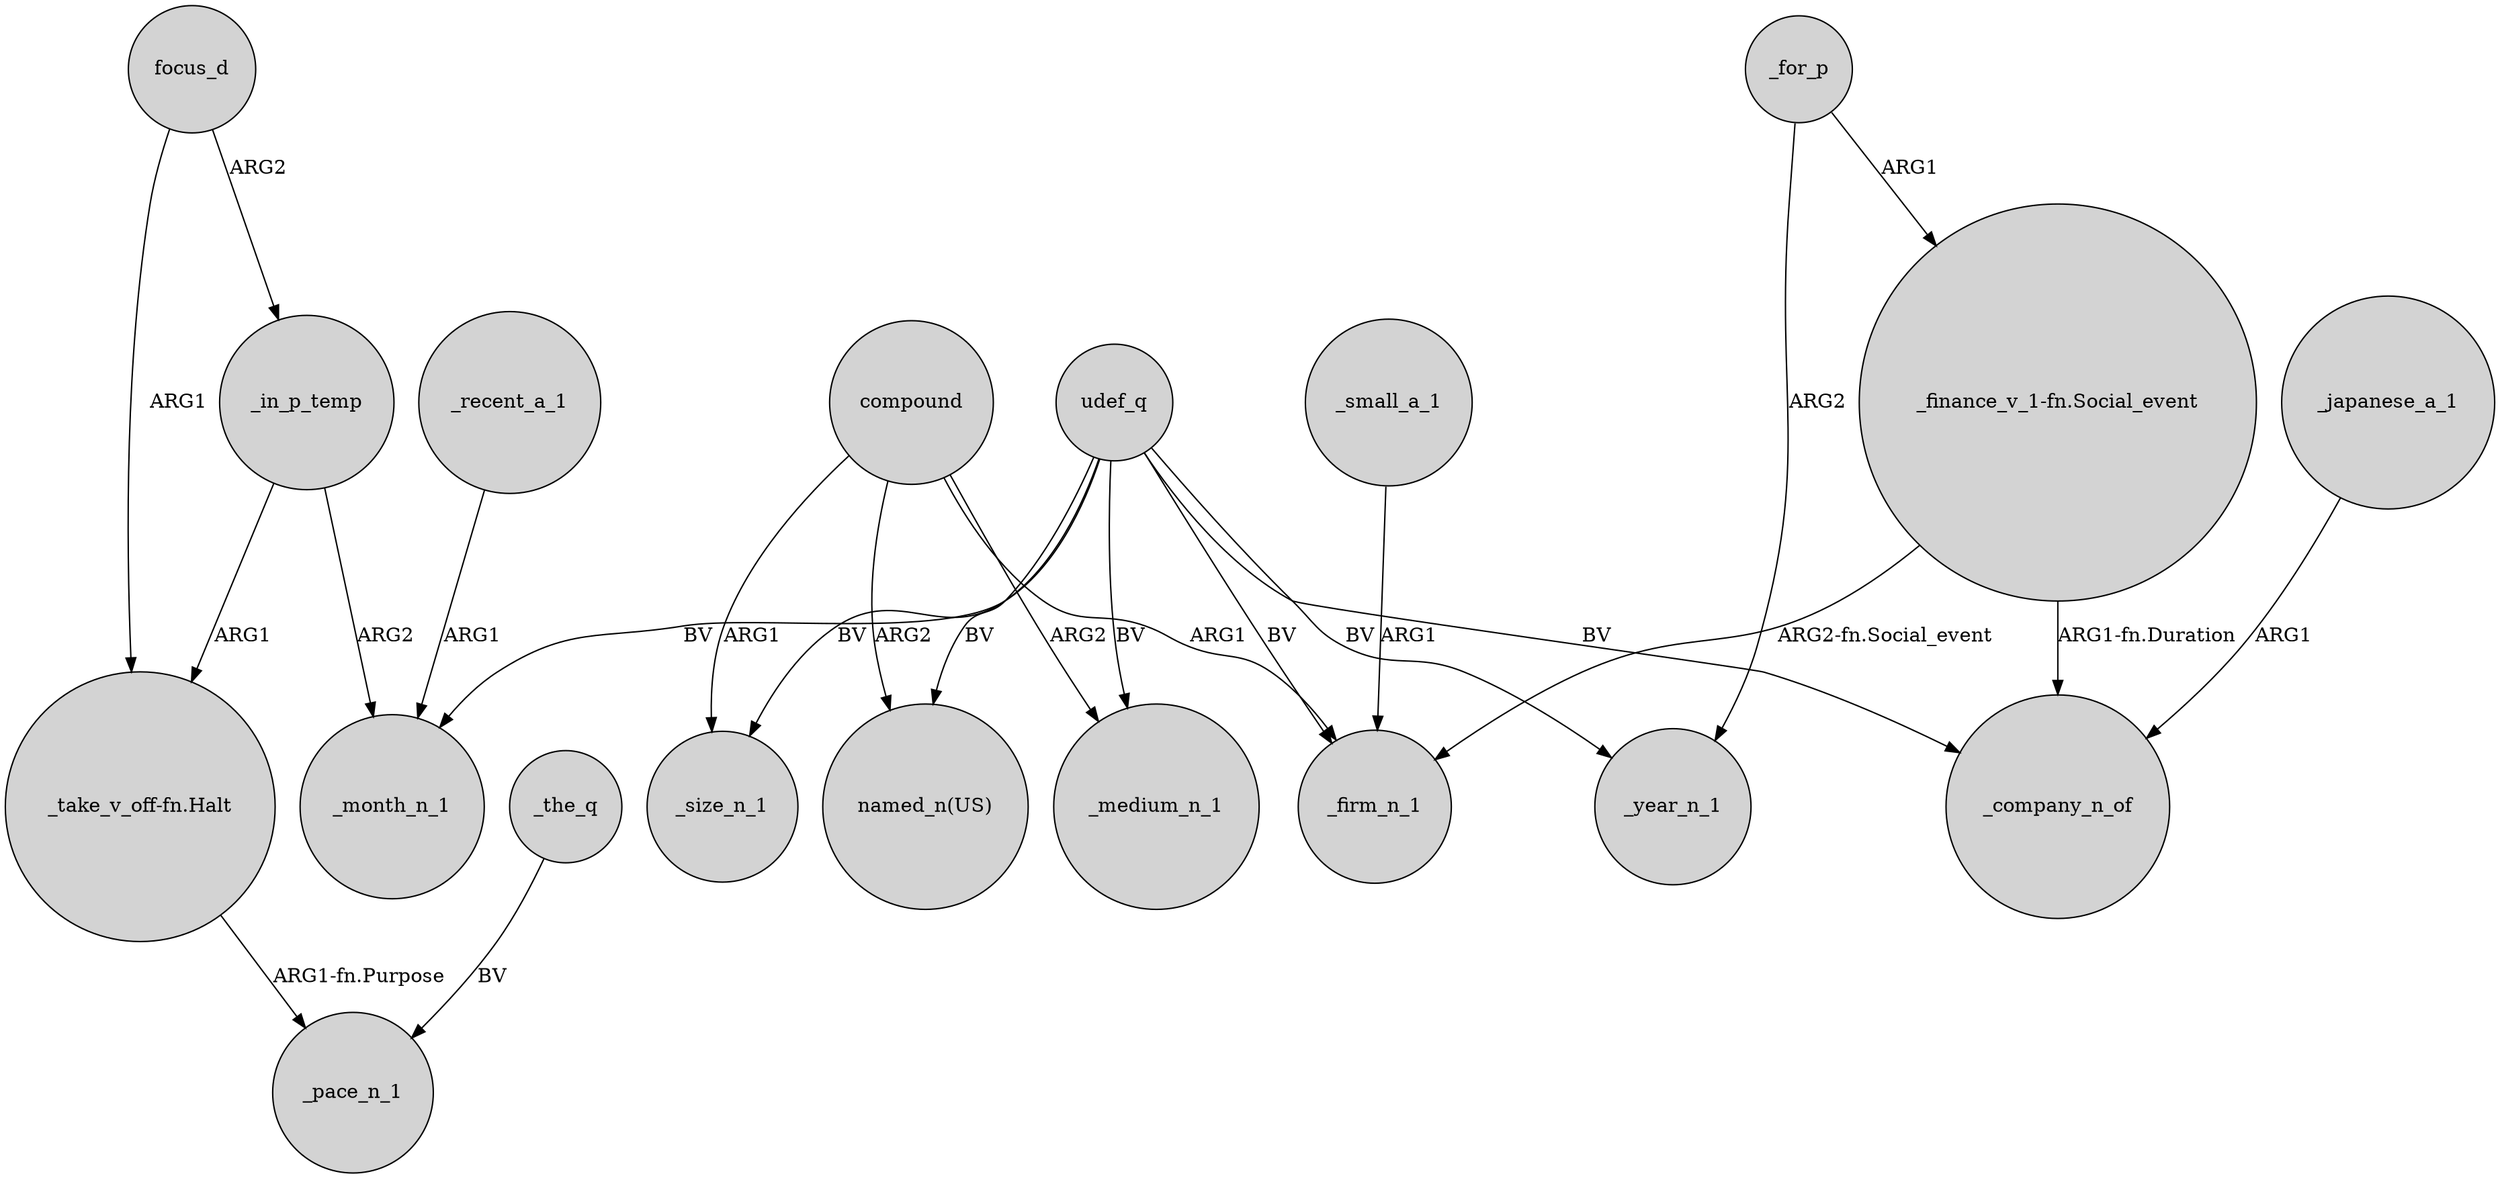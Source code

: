 digraph {
	node [shape=circle style=filled]
	udef_q -> _month_n_1 [label=BV]
	_for_p -> "_finance_v_1-fn.Social_event" [label=ARG1]
	_in_p_temp -> "_take_v_off-fn.Halt" [label=ARG1]
	compound -> _medium_n_1 [label=ARG2]
	compound -> _firm_n_1 [label=ARG1]
	udef_q -> _year_n_1 [label=BV]
	_recent_a_1 -> _month_n_1 [label=ARG1]
	udef_q -> _size_n_1 [label=BV]
	compound -> "named_n(US)" [label=ARG2]
	_for_p -> _year_n_1 [label=ARG2]
	udef_q -> _medium_n_1 [label=BV]
	"_finance_v_1-fn.Social_event" -> _firm_n_1 [label="ARG2-fn.Social_event"]
	focus_d -> "_take_v_off-fn.Halt" [label=ARG1]
	"_finance_v_1-fn.Social_event" -> _company_n_of [label="ARG1-fn.Duration"]
	udef_q -> _firm_n_1 [label=BV]
	_in_p_temp -> _month_n_1 [label=ARG2]
	udef_q -> "named_n(US)" [label=BV]
	compound -> _size_n_1 [label=ARG1]
	_japanese_a_1 -> _company_n_of [label=ARG1]
	_the_q -> _pace_n_1 [label=BV]
	"_take_v_off-fn.Halt" -> _pace_n_1 [label="ARG1-fn.Purpose"]
	udef_q -> _company_n_of [label=BV]
	_small_a_1 -> _firm_n_1 [label=ARG1]
	focus_d -> _in_p_temp [label=ARG2]
}
